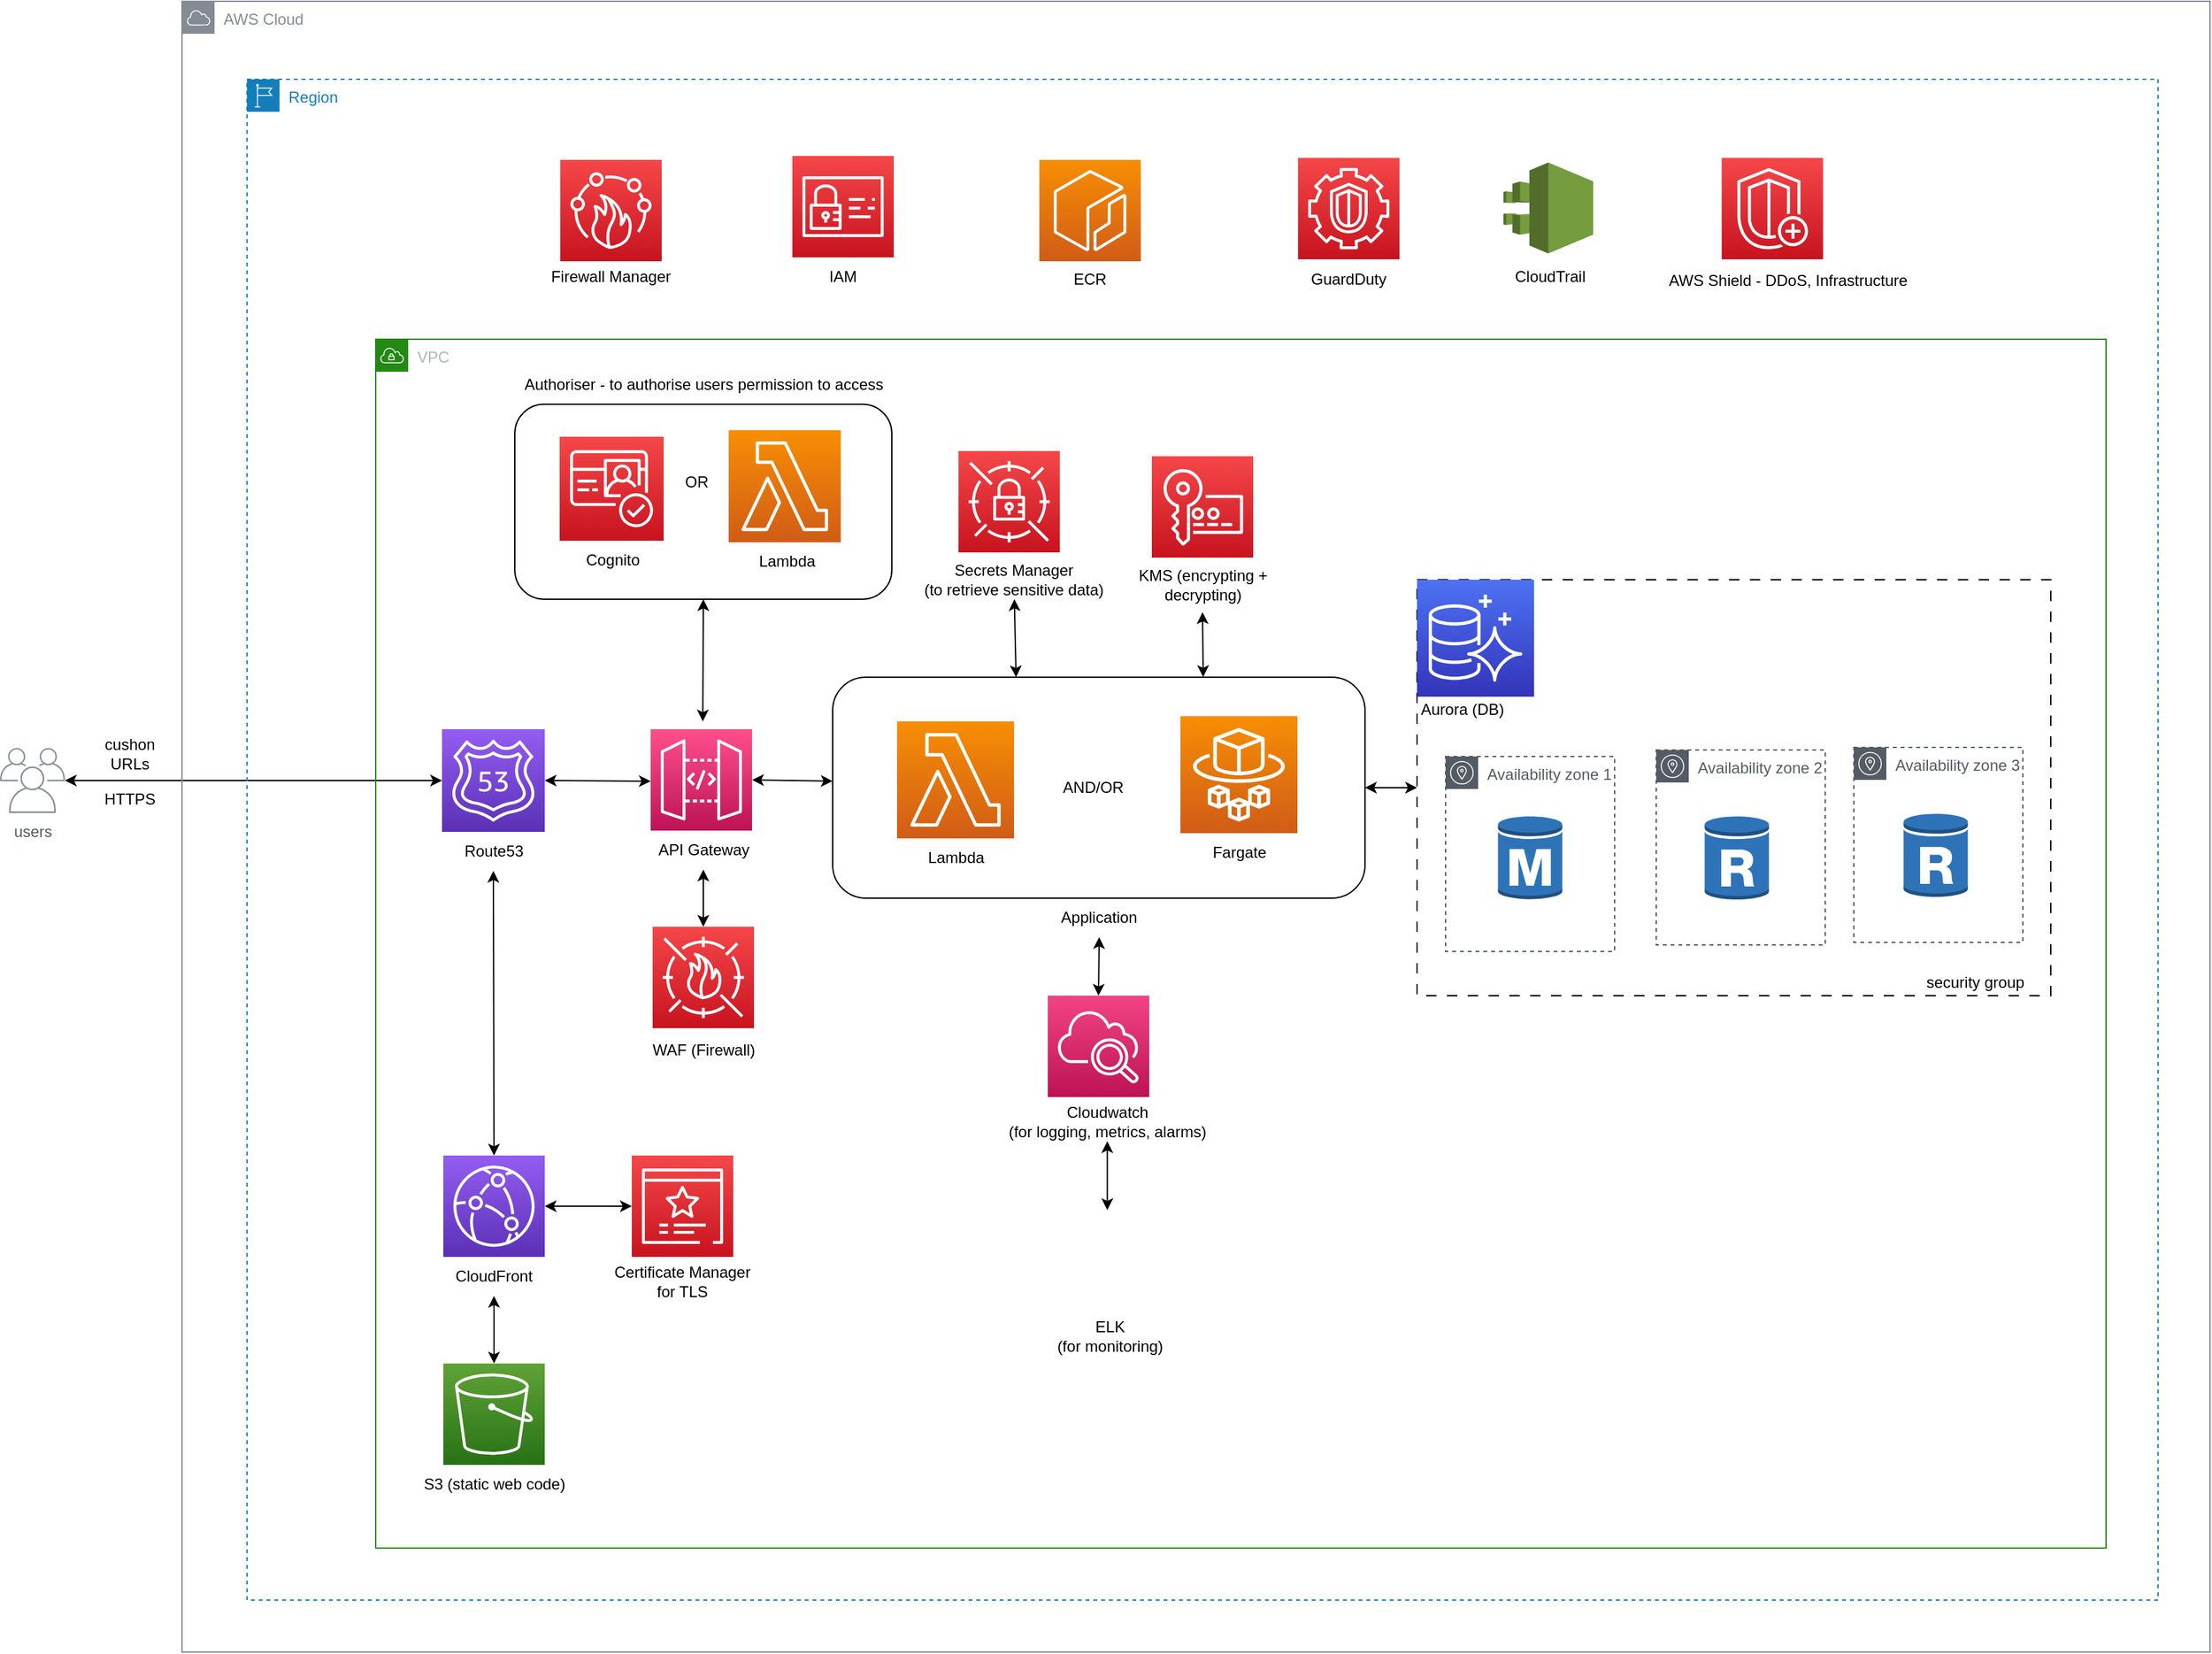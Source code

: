 <mxfile version="21.6.6" type="device">
  <diagram id="Ht1M8jgEwFfnCIfOTk4-" name="Page-1">
    <mxGraphModel dx="5175" dy="2091" grid="1" gridSize="10" guides="1" tooltips="1" connect="1" arrows="1" fold="1" page="1" pageScale="1" pageWidth="2336" pageHeight="1654" math="0" shadow="0">
      <root>
        <mxCell id="0" />
        <mxCell id="1" parent="0" />
        <mxCell id="rve9FBE8nEOOU07aJZPF-2" value="" style="endArrow=classic;startArrow=classic;html=1;rounded=0;entryX=0;entryY=0.5;entryDx=0;entryDy=0;entryPerimeter=0;" edge="1" parent="1" source="rve9FBE8nEOOU07aJZPF-46" target="rve9FBE8nEOOU07aJZPF-3">
          <mxGeometry width="50" height="50" relative="1" as="geometry">
            <mxPoint x="529.5" y="689.071" as="sourcePoint" />
            <mxPoint x="599.5" y="689" as="targetPoint" />
          </mxGeometry>
        </mxCell>
        <mxCell id="rve9FBE8nEOOU07aJZPF-5" value="" style="group" vertex="1" connectable="0" parent="1">
          <mxGeometry x="670" y="720" width="79" height="109" as="geometry" />
        </mxCell>
        <mxCell id="rve9FBE8nEOOU07aJZPF-3" value="" style="sketch=0;points=[[0,0,0],[0.25,0,0],[0.5,0,0],[0.75,0,0],[1,0,0],[0,1,0],[0.25,1,0],[0.5,1,0],[0.75,1,0],[1,1,0],[0,0.25,0],[0,0.5,0],[0,0.75,0],[1,0.25,0],[1,0.5,0],[1,0.75,0]];outlineConnect=0;fontColor=#232F3E;gradientColor=#945DF2;gradientDirection=north;fillColor=#5A30B5;strokeColor=#ffffff;dashed=0;verticalLabelPosition=bottom;verticalAlign=top;align=center;html=1;fontSize=12;fontStyle=0;aspect=fixed;shape=mxgraph.aws4.resourceIcon;resIcon=mxgraph.aws4.route_53;" vertex="1" parent="rve9FBE8nEOOU07aJZPF-5">
          <mxGeometry width="79" height="79" as="geometry" />
        </mxCell>
        <mxCell id="rve9FBE8nEOOU07aJZPF-4" value="Route53" style="text;html=1;strokeColor=none;fillColor=none;align=center;verticalAlign=middle;whiteSpace=wrap;rounded=0;" vertex="1" parent="rve9FBE8nEOOU07aJZPF-5">
          <mxGeometry x="9.5" y="79" width="60" height="30" as="geometry" />
        </mxCell>
        <mxCell id="rve9FBE8nEOOU07aJZPF-6" value="" style="endArrow=classic;startArrow=classic;html=1;rounded=0;entryX=0.5;entryY=1;entryDx=0;entryDy=0;exitX=0.5;exitY=0;exitDx=0;exitDy=0;exitPerimeter=0;" edge="1" parent="1" source="rve9FBE8nEOOU07aJZPF-7" target="rve9FBE8nEOOU07aJZPF-4">
          <mxGeometry width="50" height="50" relative="1" as="geometry">
            <mxPoint x="730.5" y="1048" as="sourcePoint" />
            <mxPoint x="720.5" y="849" as="targetPoint" />
          </mxGeometry>
        </mxCell>
        <mxCell id="rve9FBE8nEOOU07aJZPF-9" value="" style="group" vertex="1" connectable="0" parent="1">
          <mxGeometry x="671" y="940" width="109" height="177" as="geometry" />
        </mxCell>
        <mxCell id="rve9FBE8nEOOU07aJZPF-7" value="" style="sketch=0;points=[[0,0,0],[0.25,0,0],[0.5,0,0],[0.75,0,0],[1,0,0],[0,1,0],[0.25,1,0],[0.5,1,0],[0.75,1,0],[1,1,0],[0,0.25,0],[0,0.5,0],[0,0.75,0],[1,0.25,0],[1,0.5,0],[1,0.75,0]];outlineConnect=0;fontColor=#232F3E;gradientColor=#945DF2;gradientDirection=north;fillColor=#5A30B5;strokeColor=#ffffff;dashed=0;verticalLabelPosition=bottom;verticalAlign=top;align=center;html=1;fontSize=12;fontStyle=0;aspect=fixed;shape=mxgraph.aws4.resourceIcon;resIcon=mxgraph.aws4.cloudfront;" vertex="1" parent="rve9FBE8nEOOU07aJZPF-9">
          <mxGeometry y="108" width="78" height="78" as="geometry" />
        </mxCell>
        <mxCell id="rve9FBE8nEOOU07aJZPF-11" value="" style="endArrow=classic;startArrow=classic;html=1;rounded=0;entryX=0.5;entryY=1;entryDx=0;entryDy=0;exitX=0.5;exitY=0;exitDx=0;exitDy=0;exitPerimeter=0;" edge="1" parent="1" source="rve9FBE8nEOOU07aJZPF-10" target="rve9FBE8nEOOU07aJZPF-8">
          <mxGeometry width="50" height="50" relative="1" as="geometry">
            <mxPoint x="729.5" y="1208" as="sourcePoint" />
            <mxPoint x="1510.5" y="938" as="targetPoint" />
          </mxGeometry>
        </mxCell>
        <mxCell id="rve9FBE8nEOOU07aJZPF-13" value="" style="group" vertex="1" connectable="0" parent="1">
          <mxGeometry x="671" y="1208" width="130" height="108" as="geometry" />
        </mxCell>
        <mxCell id="rve9FBE8nEOOU07aJZPF-10" value="" style="sketch=0;points=[[0,0,0],[0.25,0,0],[0.5,0,0],[0.75,0,0],[1,0,0],[0,1,0],[0.25,1,0],[0.5,1,0],[0.75,1,0],[1,1,0],[0,0.25,0],[0,0.5,0],[0,0.75,0],[1,0.25,0],[1,0.5,0],[1,0.75,0]];outlineConnect=0;fontColor=#232F3E;gradientColor=#60A337;gradientDirection=north;fillColor=#277116;strokeColor=#ffffff;dashed=0;verticalLabelPosition=bottom;verticalAlign=top;align=center;html=1;fontSize=12;fontStyle=0;aspect=fixed;shape=mxgraph.aws4.resourceIcon;resIcon=mxgraph.aws4.s3;" vertex="1" parent="rve9FBE8nEOOU07aJZPF-13">
          <mxGeometry width="78" height="78" as="geometry" />
        </mxCell>
        <mxCell id="rve9FBE8nEOOU07aJZPF-12" value="S3 (static web code)" style="text;html=1;strokeColor=none;fillColor=none;align=center;verticalAlign=middle;whiteSpace=wrap;rounded=0;" vertex="1" parent="rve9FBE8nEOOU07aJZPF-13">
          <mxGeometry x="-21.5" y="78" width="121" height="30" as="geometry" />
        </mxCell>
        <mxCell id="rve9FBE8nEOOU07aJZPF-14" value="" style="endArrow=classic;startArrow=classic;html=1;rounded=0;exitX=1;exitY=0.5;exitDx=0;exitDy=0;exitPerimeter=0;" edge="1" parent="1" source="rve9FBE8nEOOU07aJZPF-3">
          <mxGeometry width="50" height="50" relative="1" as="geometry">
            <mxPoint x="769.5" y="759.5" as="sourcePoint" />
            <mxPoint x="830.5" y="760" as="targetPoint" />
          </mxGeometry>
        </mxCell>
        <mxCell id="rve9FBE8nEOOU07aJZPF-17" value="" style="endArrow=classic;startArrow=classic;html=1;rounded=0;exitX=1;exitY=0.5;exitDx=0;exitDy=0;exitPerimeter=0;" edge="1" parent="1" source="rve9FBE8nEOOU07aJZPF-15">
          <mxGeometry width="50" height="50" relative="1" as="geometry">
            <mxPoint x="1470.5" y="850" as="sourcePoint" />
            <mxPoint x="970.5" y="760" as="targetPoint" />
          </mxGeometry>
        </mxCell>
        <mxCell id="rve9FBE8nEOOU07aJZPF-18" value="" style="rounded=1;whiteSpace=wrap;html=1;" vertex="1" parent="1">
          <mxGeometry x="970.5" y="680" width="409.5" height="170" as="geometry" />
        </mxCell>
        <mxCell id="rve9FBE8nEOOU07aJZPF-25" value="" style="group" vertex="1" connectable="0" parent="1">
          <mxGeometry x="830.5" y="720" width="81" height="108" as="geometry" />
        </mxCell>
        <mxCell id="rve9FBE8nEOOU07aJZPF-15" value="" style="sketch=0;points=[[0,0,0],[0.25,0,0],[0.5,0,0],[0.75,0,0],[1,0,0],[0,1,0],[0.25,1,0],[0.5,1,0],[0.75,1,0],[1,1,0],[0,0.25,0],[0,0.5,0],[0,0.75,0],[1,0.25,0],[1,0.5,0],[1,0.75,0]];outlineConnect=0;fontColor=#232F3E;gradientColor=#FF4F8B;gradientDirection=north;fillColor=#BC1356;strokeColor=#ffffff;dashed=0;verticalLabelPosition=bottom;verticalAlign=top;align=center;html=1;fontSize=12;fontStyle=0;aspect=fixed;shape=mxgraph.aws4.resourceIcon;resIcon=mxgraph.aws4.api_gateway;" vertex="1" parent="rve9FBE8nEOOU07aJZPF-25">
          <mxGeometry width="78" height="78" as="geometry" />
        </mxCell>
        <mxCell id="rve9FBE8nEOOU07aJZPF-16" value="API Gateway" style="text;html=1;strokeColor=none;fillColor=none;align=center;verticalAlign=middle;whiteSpace=wrap;rounded=0;" vertex="1" parent="rve9FBE8nEOOU07aJZPF-25">
          <mxGeometry y="78" width="81" height="30" as="geometry" />
        </mxCell>
        <mxCell id="rve9FBE8nEOOU07aJZPF-26" value="" style="group" vertex="1" connectable="0" parent="1">
          <mxGeometry x="1020" y="714" width="90" height="120" as="geometry" />
        </mxCell>
        <mxCell id="rve9FBE8nEOOU07aJZPF-20" value="" style="sketch=0;points=[[0,0,0],[0.25,0,0],[0.5,0,0],[0.75,0,0],[1,0,0],[0,1,0],[0.25,1,0],[0.5,1,0],[0.75,1,0],[1,1,0],[0,0.25,0],[0,0.5,0],[0,0.75,0],[1,0.25,0],[1,0.5,0],[1,0.75,0]];outlineConnect=0;fontColor=#232F3E;gradientColor=#F78E04;gradientDirection=north;fillColor=#D05C17;strokeColor=#ffffff;dashed=0;verticalLabelPosition=bottom;verticalAlign=top;align=center;html=1;fontSize=12;fontStyle=0;aspect=fixed;shape=mxgraph.aws4.resourceIcon;resIcon=mxgraph.aws4.lambda;" vertex="1" parent="rve9FBE8nEOOU07aJZPF-26">
          <mxGeometry width="90" height="90" as="geometry" />
        </mxCell>
        <mxCell id="rve9FBE8nEOOU07aJZPF-22" value="Lambda" style="text;html=1;strokeColor=none;fillColor=none;align=center;verticalAlign=middle;whiteSpace=wrap;rounded=0;" vertex="1" parent="rve9FBE8nEOOU07aJZPF-26">
          <mxGeometry x="4.5" y="90" width="81" height="30" as="geometry" />
        </mxCell>
        <mxCell id="rve9FBE8nEOOU07aJZPF-27" value="" style="group" vertex="1" connectable="0" parent="1">
          <mxGeometry x="1238" y="710" width="90" height="120" as="geometry" />
        </mxCell>
        <mxCell id="rve9FBE8nEOOU07aJZPF-21" value="" style="sketch=0;points=[[0,0,0],[0.25,0,0],[0.5,0,0],[0.75,0,0],[1,0,0],[0,1,0],[0.25,1,0],[0.5,1,0],[0.75,1,0],[1,1,0],[0,0.25,0],[0,0.5,0],[0,0.75,0],[1,0.25,0],[1,0.5,0],[1,0.75,0]];outlineConnect=0;fontColor=#232F3E;gradientColor=#F78E04;gradientDirection=north;fillColor=#D05C17;strokeColor=#ffffff;dashed=0;verticalLabelPosition=bottom;verticalAlign=top;align=center;html=1;fontSize=12;fontStyle=0;aspect=fixed;shape=mxgraph.aws4.resourceIcon;resIcon=mxgraph.aws4.fargate;" vertex="1" parent="rve9FBE8nEOOU07aJZPF-27">
          <mxGeometry width="90" height="90" as="geometry" />
        </mxCell>
        <mxCell id="rve9FBE8nEOOU07aJZPF-23" value="Fargate" style="text;html=1;strokeColor=none;fillColor=none;align=center;verticalAlign=middle;whiteSpace=wrap;rounded=0;" vertex="1" parent="rve9FBE8nEOOU07aJZPF-27">
          <mxGeometry x="4.5" y="90" width="81" height="30" as="geometry" />
        </mxCell>
        <mxCell id="rve9FBE8nEOOU07aJZPF-28" value="" style="endArrow=classic;startArrow=classic;html=1;rounded=0;exitX=1;exitY=0.5;exitDx=0;exitDy=0;entryX=0;entryY=0.5;entryDx=0;entryDy=0;" edge="1" parent="1" source="rve9FBE8nEOOU07aJZPF-18" target="rve9FBE8nEOOU07aJZPF-69">
          <mxGeometry width="50" height="50" relative="1" as="geometry">
            <mxPoint x="1470.5" y="850" as="sourcePoint" />
            <mxPoint x="1330.5" y="760" as="targetPoint" />
          </mxGeometry>
        </mxCell>
        <mxCell id="rve9FBE8nEOOU07aJZPF-30" value="" style="endArrow=classic;startArrow=classic;html=1;rounded=0;entryX=0.5;entryY=1;entryDx=0;entryDy=0;" edge="1" parent="1" target="rve9FBE8nEOOU07aJZPF-31">
          <mxGeometry width="50" height="50" relative="1" as="geometry">
            <mxPoint x="870.6" y="714" as="sourcePoint" />
            <mxPoint x="870.5" y="630" as="targetPoint" />
          </mxGeometry>
        </mxCell>
        <mxCell id="rve9FBE8nEOOU07aJZPF-31" value="" style="rounded=1;whiteSpace=wrap;html=1;" vertex="1" parent="1">
          <mxGeometry x="726" y="470" width="290" height="150" as="geometry" />
        </mxCell>
        <mxCell id="rve9FBE8nEOOU07aJZPF-32" value="Authoriser - to authorise users permission to access" style="text;html=1;strokeColor=none;fillColor=none;align=center;verticalAlign=middle;whiteSpace=wrap;rounded=0;" vertex="1" parent="1">
          <mxGeometry x="730.5" y="440" width="281" height="30" as="geometry" />
        </mxCell>
        <mxCell id="rve9FBE8nEOOU07aJZPF-33" value="" style="group" vertex="1" connectable="0" parent="1">
          <mxGeometry x="890.5" y="490" width="90" height="115" as="geometry" />
        </mxCell>
        <mxCell id="rve9FBE8nEOOU07aJZPF-34" value="" style="sketch=0;points=[[0,0,0],[0.25,0,0],[0.5,0,0],[0.75,0,0],[1,0,0],[0,1,0],[0.25,1,0],[0.5,1,0],[0.75,1,0],[1,1,0],[0,0.25,0],[0,0.5,0],[0,0.75,0],[1,0.25,0],[1,0.5,0],[1,0.75,0]];outlineConnect=0;fontColor=#232F3E;gradientColor=#F78E04;gradientDirection=north;fillColor=#D05C17;strokeColor=#ffffff;dashed=0;verticalLabelPosition=bottom;verticalAlign=top;align=center;html=1;fontSize=12;fontStyle=0;aspect=fixed;shape=mxgraph.aws4.resourceIcon;resIcon=mxgraph.aws4.lambda;" vertex="1" parent="rve9FBE8nEOOU07aJZPF-33">
          <mxGeometry width="86.25" height="86.25" as="geometry" />
        </mxCell>
        <mxCell id="rve9FBE8nEOOU07aJZPF-35" value="Lambda" style="text;html=1;strokeColor=none;fillColor=none;align=center;verticalAlign=middle;whiteSpace=wrap;rounded=0;" vertex="1" parent="rve9FBE8nEOOU07aJZPF-33">
          <mxGeometry x="4.5" y="86.25" width="81" height="28.75" as="geometry" />
        </mxCell>
        <mxCell id="rve9FBE8nEOOU07aJZPF-36" value="OR" style="text;html=1;strokeColor=none;fillColor=none;align=center;verticalAlign=middle;whiteSpace=wrap;rounded=0;" vertex="1" parent="1">
          <mxGeometry x="850.5" y="515" width="30" height="30" as="geometry" />
        </mxCell>
        <mxCell id="rve9FBE8nEOOU07aJZPF-37" value="" style="sketch=0;points=[[0,0,0],[0.25,0,0],[0.5,0,0],[0.75,0,0],[1,0,0],[0,1,0],[0.25,1,0],[0.5,1,0],[0.75,1,0],[1,1,0],[0,0.25,0],[0,0.5,0],[0,0.75,0],[1,0.25,0],[1,0.5,0],[1,0.75,0]];outlineConnect=0;fontColor=#232F3E;gradientColor=#F54749;gradientDirection=north;fillColor=#C7131F;strokeColor=#ffffff;dashed=0;verticalLabelPosition=bottom;verticalAlign=top;align=center;html=1;fontSize=12;fontStyle=0;aspect=fixed;shape=mxgraph.aws4.resourceIcon;resIcon=mxgraph.aws4.cognito;" vertex="1" parent="1">
          <mxGeometry x="760.5" y="495" width="80" height="80" as="geometry" />
        </mxCell>
        <mxCell id="rve9FBE8nEOOU07aJZPF-38" value="Cognito" style="text;html=1;strokeColor=none;fillColor=none;align=center;verticalAlign=middle;whiteSpace=wrap;rounded=0;" vertex="1" parent="1">
          <mxGeometry x="760.5" y="575" width="81" height="30" as="geometry" />
        </mxCell>
        <mxCell id="rve9FBE8nEOOU07aJZPF-46" value="users" style="sketch=0;outlineConnect=0;gradientColor=none;fontColor=#545B64;strokeColor=none;fillColor=#879196;dashed=0;verticalLabelPosition=bottom;verticalAlign=top;align=center;html=1;fontSize=12;fontStyle=0;aspect=fixed;shape=mxgraph.aws4.illustration_users;pointerEvents=1" vertex="1" parent="1">
          <mxGeometry x="330" y="734.5" width="50" height="50" as="geometry" />
        </mxCell>
        <mxCell id="rve9FBE8nEOOU07aJZPF-49" value="" style="endArrow=classic;startArrow=classic;html=1;rounded=0;exitX=1;exitY=0.5;exitDx=0;exitDy=0;exitPerimeter=0;entryX=0;entryY=0.5;entryDx=0;entryDy=0;entryPerimeter=0;" edge="1" parent="1" source="rve9FBE8nEOOU07aJZPF-7" target="rve9FBE8nEOOU07aJZPF-40">
          <mxGeometry width="50" height="50" relative="1" as="geometry">
            <mxPoint x="769.5" y="1087" as="sourcePoint" />
            <mxPoint x="1660.5" y="809" as="targetPoint" />
          </mxGeometry>
        </mxCell>
        <mxCell id="rve9FBE8nEOOU07aJZPF-51" value="cushon URLs" style="text;html=1;strokeColor=none;fillColor=none;align=center;verticalAlign=middle;whiteSpace=wrap;rounded=0;" vertex="1" parent="1">
          <mxGeometry x="395" y="724" width="70" height="30" as="geometry" />
        </mxCell>
        <mxCell id="rve9FBE8nEOOU07aJZPF-55" value="" style="endArrow=classic;startArrow=classic;html=1;rounded=0;entryX=0.5;entryY=1;entryDx=0;entryDy=0;" edge="1" parent="1" target="rve9FBE8nEOOU07aJZPF-54">
          <mxGeometry width="50" height="50" relative="1" as="geometry">
            <mxPoint x="1111.57" y="680" as="sourcePoint" />
            <mxPoint x="1111.5" y="620" as="targetPoint" />
          </mxGeometry>
        </mxCell>
        <mxCell id="rve9FBE8nEOOU07aJZPF-56" value="" style="endArrow=classic;startArrow=classic;html=1;rounded=0;exitX=0.5;exitY=1;exitDx=0;exitDy=0;entryX=0.5;entryY=0;entryDx=0;entryDy=0;entryPerimeter=0;" edge="1" parent="1" source="rve9FBE8nEOOU07aJZPF-16" target="rve9FBE8nEOOU07aJZPF-45">
          <mxGeometry width="50" height="50" relative="1" as="geometry">
            <mxPoint x="867.75" y="828" as="sourcePoint" />
            <mxPoint x="929.75" y="829" as="targetPoint" />
          </mxGeometry>
        </mxCell>
        <mxCell id="rve9FBE8nEOOU07aJZPF-57" value="" style="group" vertex="1" connectable="0" parent="1">
          <mxGeometry x="810.5" y="872" width="119.25" height="108" as="geometry" />
        </mxCell>
        <mxCell id="rve9FBE8nEOOU07aJZPF-45" value="" style="sketch=0;points=[[0,0,0],[0.25,0,0],[0.5,0,0],[0.75,0,0],[1,0,0],[0,1,0],[0.25,1,0],[0.5,1,0],[0.75,1,0],[1,1,0],[0,0.25,0],[0,0.5,0],[0,0.75,0],[1,0.25,0],[1,0.5,0],[1,0.75,0]];outlineConnect=0;fontColor=#232F3E;gradientColor=#F54749;gradientDirection=north;fillColor=#C7131F;strokeColor=#ffffff;dashed=0;verticalLabelPosition=bottom;verticalAlign=top;align=center;html=1;fontSize=12;fontStyle=0;aspect=fixed;shape=mxgraph.aws4.resourceIcon;resIcon=mxgraph.aws4.waf;" vertex="1" parent="rve9FBE8nEOOU07aJZPF-57">
          <mxGeometry x="21.5" width="78" height="78" as="geometry" />
        </mxCell>
        <mxCell id="rve9FBE8nEOOU07aJZPF-53" value="&lt;br&gt;WAF (Firewall)" style="text;html=1;strokeColor=none;fillColor=none;align=center;verticalAlign=middle;whiteSpace=wrap;rounded=0;" vertex="1" parent="rve9FBE8nEOOU07aJZPF-57">
          <mxGeometry x="1" y="72" width="119.25" height="30" as="geometry" />
        </mxCell>
        <mxCell id="rve9FBE8nEOOU07aJZPF-59" value="" style="group" vertex="1" connectable="0" parent="1">
          <mxGeometry x="1031.25" y="506" width="158" height="114" as="geometry" />
        </mxCell>
        <mxCell id="rve9FBE8nEOOU07aJZPF-44" value="" style="sketch=0;points=[[0,0,0],[0.25,0,0],[0.5,0,0],[0.75,0,0],[1,0,0],[0,1,0],[0.25,1,0],[0.5,1,0],[0.75,1,0],[1,1,0],[0,0.25,0],[0,0.5,0],[0,0.75,0],[1,0.25,0],[1,0.5,0],[1,0.75,0]];outlineConnect=0;fontColor=#232F3E;gradientColor=#F54749;gradientDirection=north;fillColor=#C7131F;strokeColor=#ffffff;dashed=0;verticalLabelPosition=bottom;verticalAlign=top;align=center;html=1;fontSize=12;fontStyle=0;aspect=fixed;shape=mxgraph.aws4.resourceIcon;resIcon=mxgraph.aws4.secrets_manager;" vertex="1" parent="rve9FBE8nEOOU07aJZPF-59">
          <mxGeometry x="36" width="78" height="78" as="geometry" />
        </mxCell>
        <mxCell id="rve9FBE8nEOOU07aJZPF-54" value="Secrets Manager&lt;br&gt;(to retrieve sensitive data)" style="text;html=1;strokeColor=none;fillColor=none;align=center;verticalAlign=middle;whiteSpace=wrap;rounded=0;" vertex="1" parent="rve9FBE8nEOOU07aJZPF-59">
          <mxGeometry y="84" width="158" height="30" as="geometry" />
        </mxCell>
        <mxCell id="rve9FBE8nEOOU07aJZPF-8" value="CloudFront" style="text;html=1;strokeColor=none;fillColor=none;align=center;verticalAlign=middle;whiteSpace=wrap;rounded=0;" vertex="1" parent="1">
          <mxGeometry x="680" y="1126" width="60" height="30" as="geometry" />
        </mxCell>
        <mxCell id="rve9FBE8nEOOU07aJZPF-62" value="" style="group" vertex="1" connectable="0" parent="1">
          <mxGeometry x="800" y="1048" width="110" height="112" as="geometry" />
        </mxCell>
        <mxCell id="rve9FBE8nEOOU07aJZPF-40" value="" style="sketch=0;points=[[0,0,0],[0.25,0,0],[0.5,0,0],[0.75,0,0],[1,0,0],[0,1,0],[0.25,1,0],[0.5,1,0],[0.75,1,0],[1,1,0],[0,0.25,0],[0,0.5,0],[0,0.75,0],[1,0.25,0],[1,0.5,0],[1,0.75,0]];outlineConnect=0;fontColor=#232F3E;gradientColor=#F54749;gradientDirection=north;fillColor=#C7131F;strokeColor=#ffffff;dashed=0;verticalLabelPosition=bottom;verticalAlign=top;align=center;html=1;fontSize=12;fontStyle=0;aspect=fixed;shape=mxgraph.aws4.resourceIcon;resIcon=mxgraph.aws4.certificate_manager_3;" vertex="1" parent="rve9FBE8nEOOU07aJZPF-62">
          <mxGeometry x="16" width="78" height="78" as="geometry" />
        </mxCell>
        <mxCell id="rve9FBE8nEOOU07aJZPF-48" value="Certificate Manager &lt;br&gt;for TLS" style="text;html=1;strokeColor=none;fillColor=none;align=center;verticalAlign=middle;whiteSpace=wrap;rounded=0;" vertex="1" parent="rve9FBE8nEOOU07aJZPF-62">
          <mxGeometry y="82" width="110" height="30" as="geometry" />
        </mxCell>
        <mxCell id="rve9FBE8nEOOU07aJZPF-73" value="HTTPS" style="text;html=1;strokeColor=none;fillColor=none;align=center;verticalAlign=middle;whiteSpace=wrap;rounded=0;" vertex="1" parent="1">
          <mxGeometry x="400" y="761" width="60" height="26" as="geometry" />
        </mxCell>
        <mxCell id="rve9FBE8nEOOU07aJZPF-109" value="VPC" style="points=[[0,0],[0.25,0],[0.5,0],[0.75,0],[1,0],[1,0.25],[1,0.5],[1,0.75],[1,1],[0.75,1],[0.5,1],[0.25,1],[0,1],[0,0.75],[0,0.5],[0,0.25]];outlineConnect=0;gradientColor=none;html=1;whiteSpace=wrap;fontSize=12;fontStyle=0;container=1;pointerEvents=0;collapsible=0;recursiveResize=0;shape=mxgraph.aws4.group;grIcon=mxgraph.aws4.group_vpc;strokeColor=#248814;fillColor=none;verticalAlign=top;align=left;spacingLeft=30;fontColor=#AAB7B8;dashed=0;" vertex="1" parent="1">
          <mxGeometry x="619" y="420" width="1331" height="930" as="geometry" />
        </mxCell>
        <mxCell id="rve9FBE8nEOOU07aJZPF-111" value="Region" style="points=[[0,0],[0.25,0],[0.5,0],[0.75,0],[1,0],[1,0.25],[1,0.5],[1,0.75],[1,1],[0.75,1],[0.5,1],[0.25,1],[0,1],[0,0.75],[0,0.5],[0,0.25]];outlineConnect=0;gradientColor=none;html=1;whiteSpace=wrap;fontSize=12;fontStyle=0;container=1;pointerEvents=0;collapsible=0;recursiveResize=0;shape=mxgraph.aws4.group;grIcon=mxgraph.aws4.group_region;strokeColor=#147EBA;fillColor=none;verticalAlign=top;align=left;spacingLeft=30;fontColor=#147EBA;dashed=1;" vertex="1" parent="1">
          <mxGeometry x="520" y="220" width="1470" height="1170" as="geometry" />
        </mxCell>
        <mxCell id="rve9FBE8nEOOU07aJZPF-77" value="" style="group" vertex="1" connectable="0" parent="rve9FBE8nEOOU07aJZPF-111">
          <mxGeometry x="419.5" y="59" width="78" height="108" as="geometry" />
        </mxCell>
        <mxCell id="rve9FBE8nEOOU07aJZPF-76" value="IAM" style="text;html=1;strokeColor=none;fillColor=none;align=center;verticalAlign=middle;whiteSpace=wrap;rounded=0;" vertex="1" parent="rve9FBE8nEOOU07aJZPF-77">
          <mxGeometry x="14.5" y="78" width="49" height="30" as="geometry" />
        </mxCell>
        <mxCell id="rve9FBE8nEOOU07aJZPF-41" value="" style="sketch=0;points=[[0,0,0],[0.25,0,0],[0.5,0,0],[0.75,0,0],[1,0,0],[0,1,0],[0.25,1,0],[0.5,1,0],[0.75,1,0],[1,1,0],[0,0.25,0],[0,0.5,0],[0,0.75,0],[1,0.25,0],[1,0.5,0],[1,0.75,0]];outlineConnect=0;fontColor=#232F3E;gradientColor=#F54749;gradientDirection=north;fillColor=#C7131F;strokeColor=#ffffff;dashed=0;verticalLabelPosition=bottom;verticalAlign=top;align=center;html=1;fontSize=12;fontStyle=0;aspect=fixed;shape=mxgraph.aws4.resourceIcon;resIcon=mxgraph.aws4.shield;" vertex="1" parent="rve9FBE8nEOOU07aJZPF-111">
          <mxGeometry x="1134.338" y="60.5" width="78" height="78" as="geometry" />
        </mxCell>
        <mxCell id="rve9FBE8nEOOU07aJZPF-65" value="AWS Shield - DDoS, Infrastructure" style="text;html=1;strokeColor=none;fillColor=none;align=center;verticalAlign=middle;whiteSpace=wrap;rounded=0;" vertex="1" parent="rve9FBE8nEOOU07aJZPF-111">
          <mxGeometry x="1082" y="139.5" width="206.67" height="30" as="geometry" />
        </mxCell>
        <mxCell id="rve9FBE8nEOOU07aJZPF-75" value="" style="group" vertex="1" connectable="0" parent="rve9FBE8nEOOU07aJZPF-111">
          <mxGeometry x="230" y="62" width="100" height="105" as="geometry" />
        </mxCell>
        <mxCell id="rve9FBE8nEOOU07aJZPF-67" value="Firewall Manager" style="text;html=1;strokeColor=none;fillColor=none;align=center;verticalAlign=middle;whiteSpace=wrap;rounded=0;" vertex="1" parent="rve9FBE8nEOOU07aJZPF-75">
          <mxGeometry y="75" width="100" height="30" as="geometry" />
        </mxCell>
        <mxCell id="rve9FBE8nEOOU07aJZPF-42" value="" style="sketch=0;points=[[0,0,0],[0.25,0,0],[0.5,0,0],[0.75,0,0],[1,0,0],[0,1,0],[0.25,1,0],[0.5,1,0],[0.75,1,0],[1,1,0],[0,0.25,0],[0,0.5,0],[0,0.75,0],[1,0.25,0],[1,0.5,0],[1,0.75,0]];outlineConnect=0;fontColor=#232F3E;gradientColor=#F54749;gradientDirection=north;fillColor=#C7131F;strokeColor=#ffffff;dashed=0;verticalLabelPosition=bottom;verticalAlign=top;align=center;html=1;fontSize=12;fontStyle=0;aspect=fixed;shape=mxgraph.aws4.resourceIcon;resIcon=mxgraph.aws4.identity_and_access_management;" vertex="1" parent="rve9FBE8nEOOU07aJZPF-111">
          <mxGeometry x="419.5" y="59" width="78" height="78" as="geometry" />
        </mxCell>
        <mxCell id="rve9FBE8nEOOU07aJZPF-43" value="" style="sketch=0;points=[[0,0,0],[0.25,0,0],[0.5,0,0],[0.75,0,0],[1,0,0],[0,1,0],[0.25,1,0],[0.5,1,0],[0.75,1,0],[1,1,0],[0,0.25,0],[0,0.5,0],[0,0.75,0],[1,0.25,0],[1,0.5,0],[1,0.75,0]];outlineConnect=0;fontColor=#232F3E;gradientColor=#F54749;gradientDirection=north;fillColor=#C7131F;strokeColor=#ffffff;dashed=0;verticalLabelPosition=bottom;verticalAlign=top;align=center;html=1;fontSize=12;fontStyle=0;aspect=fixed;shape=mxgraph.aws4.resourceIcon;resIcon=mxgraph.aws4.firewall_manager;" vertex="1" parent="rve9FBE8nEOOU07aJZPF-111">
          <mxGeometry x="241" y="62" width="78" height="78" as="geometry" />
        </mxCell>
        <mxCell id="rve9FBE8nEOOU07aJZPF-97" value="" style="sketch=0;points=[[0,0,0],[0.25,0,0],[0.5,0,0],[0.75,0,0],[1,0,0],[0,1,0],[0.25,1,0],[0.5,1,0],[0.75,1,0],[1,1,0],[0,0.25,0],[0,0.5,0],[0,0.75,0],[1,0.25,0],[1,0.5,0],[1,0.75,0]];outlineConnect=0;fontColor=#232F3E;gradientColor=#F78E04;gradientDirection=north;fillColor=#D05C17;strokeColor=#ffffff;dashed=0;verticalLabelPosition=bottom;verticalAlign=top;align=center;html=1;fontSize=12;fontStyle=0;aspect=fixed;shape=mxgraph.aws4.resourceIcon;resIcon=mxgraph.aws4.ecr;" vertex="1" parent="rve9FBE8nEOOU07aJZPF-111">
          <mxGeometry x="609.5" y="62" width="78" height="78" as="geometry" />
        </mxCell>
        <mxCell id="rve9FBE8nEOOU07aJZPF-98" value="ECR" style="text;html=1;strokeColor=none;fillColor=none;align=center;verticalAlign=middle;whiteSpace=wrap;rounded=0;" vertex="1" parent="rve9FBE8nEOOU07aJZPF-111">
          <mxGeometry x="624" y="138.5" width="49" height="30" as="geometry" />
        </mxCell>
        <mxCell id="rve9FBE8nEOOU07aJZPF-99" value="" style="sketch=0;points=[[0,0,0],[0.25,0,0],[0.5,0,0],[0.75,0,0],[1,0,0],[0,1,0],[0.25,1,0],[0.5,1,0],[0.75,1,0],[1,1,0],[0,0.25,0],[0,0.5,0],[0,0.75,0],[1,0.25,0],[1,0.5,0],[1,0.75,0]];outlineConnect=0;fontColor=#232F3E;gradientColor=#F54749;gradientDirection=north;fillColor=#C7131F;strokeColor=#ffffff;dashed=0;verticalLabelPosition=bottom;verticalAlign=top;align=center;html=1;fontSize=12;fontStyle=0;aspect=fixed;shape=mxgraph.aws4.resourceIcon;resIcon=mxgraph.aws4.guardduty;" vertex="1" parent="rve9FBE8nEOOU07aJZPF-111">
          <mxGeometry x="808.5" y="60.5" width="78" height="78" as="geometry" />
        </mxCell>
        <mxCell id="rve9FBE8nEOOU07aJZPF-100" value="GuardDuty" style="text;html=1;strokeColor=none;fillColor=none;align=center;verticalAlign=middle;whiteSpace=wrap;rounded=0;" vertex="1" parent="rve9FBE8nEOOU07aJZPF-111">
          <mxGeometry x="823" y="138.5" width="49" height="30" as="geometry" />
        </mxCell>
        <mxCell id="rve9FBE8nEOOU07aJZPF-101" value="" style="outlineConnect=0;dashed=0;verticalLabelPosition=bottom;verticalAlign=top;align=center;html=1;shape=mxgraph.aws3.cloudtrail;fillColor=#759C3E;gradientColor=none;" vertex="1" parent="rve9FBE8nEOOU07aJZPF-111">
          <mxGeometry x="966.5" y="64" width="69" height="70" as="geometry" />
        </mxCell>
        <mxCell id="rve9FBE8nEOOU07aJZPF-104" value="CloudTrail" style="text;html=1;strokeColor=none;fillColor=none;align=center;verticalAlign=middle;whiteSpace=wrap;rounded=0;" vertex="1" parent="rve9FBE8nEOOU07aJZPF-111">
          <mxGeometry x="977.5" y="137" width="49" height="30" as="geometry" />
        </mxCell>
        <mxCell id="rve9FBE8nEOOU07aJZPF-105" value="" style="sketch=0;points=[[0,0,0],[0.25,0,0],[0.5,0,0],[0.75,0,0],[1,0,0],[0,1,0],[0.25,1,0],[0.5,1,0],[0.75,1,0],[1,1,0],[0,0.25,0],[0,0.5,0],[0,0.75,0],[1,0.25,0],[1,0.5,0],[1,0.75,0]];outlineConnect=0;fontColor=#232F3E;gradientColor=#F54749;gradientDirection=north;fillColor=#C7131F;strokeColor=#ffffff;dashed=0;verticalLabelPosition=bottom;verticalAlign=top;align=center;html=1;fontSize=12;fontStyle=0;aspect=fixed;shape=mxgraph.aws4.resourceIcon;resIcon=mxgraph.aws4.key_management_service;" vertex="1" parent="rve9FBE8nEOOU07aJZPF-111">
          <mxGeometry x="696" y="290" width="78" height="78" as="geometry" />
        </mxCell>
        <mxCell id="rve9FBE8nEOOU07aJZPF-106" value="KMS (encrypting + decrypting)" style="text;html=1;strokeColor=none;fillColor=none;align=center;verticalAlign=middle;whiteSpace=wrap;rounded=0;" vertex="1" parent="rve9FBE8nEOOU07aJZPF-111">
          <mxGeometry x="665.5" y="368" width="139" height="42" as="geometry" />
        </mxCell>
        <mxCell id="rve9FBE8nEOOU07aJZPF-92" value="" style="group" vertex="1" connectable="0" parent="rve9FBE8nEOOU07aJZPF-111">
          <mxGeometry x="900" y="385" width="487.5" height="320" as="geometry" />
        </mxCell>
        <mxCell id="rve9FBE8nEOOU07aJZPF-69" value="" style="rounded=0;whiteSpace=wrap;html=1;fillColor=none;dashed=1;dashPattern=8 8;container=0;" vertex="1" parent="rve9FBE8nEOOU07aJZPF-92">
          <mxGeometry width="487.498" height="320" as="geometry" />
        </mxCell>
        <mxCell id="rve9FBE8nEOOU07aJZPF-29" value="" style="sketch=0;points=[[0,0,0],[0.25,0,0],[0.5,0,0],[0.75,0,0],[1,0,0],[0,1,0],[0.25,1,0],[0.5,1,0],[0.75,1,0],[1,1,0],[0,0.25,0],[0,0.5,0],[0,0.75,0],[1,0.25,0],[1,0.5,0],[1,0.75,0]];outlineConnect=0;fontColor=#232F3E;gradientColor=#4D72F3;gradientDirection=north;fillColor=#3334B9;strokeColor=#ffffff;dashed=0;verticalLabelPosition=bottom;verticalAlign=top;align=center;html=1;fontSize=12;fontStyle=0;aspect=fixed;shape=mxgraph.aws4.resourceIcon;resIcon=mxgraph.aws4.aurora;" vertex="1" parent="rve9FBE8nEOOU07aJZPF-92">
          <mxGeometry width="90" height="90" as="geometry" />
        </mxCell>
        <mxCell id="rve9FBE8nEOOU07aJZPF-74" value="security group" style="text;html=1;strokeColor=none;fillColor=none;align=center;verticalAlign=middle;whiteSpace=wrap;rounded=0;" vertex="1" parent="rve9FBE8nEOOU07aJZPF-92">
          <mxGeometry x="370.809" y="300" width="116.691" height="20" as="geometry" />
        </mxCell>
        <mxCell id="rve9FBE8nEOOU07aJZPF-61" value="Aurora (DB)" style="text;html=1;strokeColor=none;fillColor=none;align=center;verticalAlign=middle;whiteSpace=wrap;rounded=0;" vertex="1" parent="rve9FBE8nEOOU07aJZPF-92">
          <mxGeometry x="-0.0" y="90" width="70.0" height="20" as="geometry" />
        </mxCell>
        <mxCell id="rve9FBE8nEOOU07aJZPF-96" value="" style="group" vertex="1" connectable="0" parent="rve9FBE8nEOOU07aJZPF-92">
          <mxGeometry x="336" y="129" width="130" height="150" as="geometry" />
        </mxCell>
        <mxCell id="rve9FBE8nEOOU07aJZPF-88" value="Availability zone 3" style="sketch=0;outlineConnect=0;gradientColor=none;html=1;whiteSpace=wrap;fontSize=12;fontStyle=0;shape=mxgraph.aws4.group;grIcon=mxgraph.aws4.group_availability_zone;strokeColor=#545B64;fillColor=none;verticalAlign=top;align=left;spacingLeft=30;fontColor=#545B64;dashed=1;" vertex="1" parent="rve9FBE8nEOOU07aJZPF-96">
          <mxGeometry width="130" height="150" as="geometry" />
        </mxCell>
        <mxCell id="rve9FBE8nEOOU07aJZPF-91" value="" style="outlineConnect=0;dashed=0;verticalLabelPosition=bottom;verticalAlign=top;align=center;html=1;shape=mxgraph.aws3.rds_db_instance_read_replica;fillColor=#2E73B8;gradientColor=none;" vertex="1" parent="rve9FBE8nEOOU07aJZPF-96">
          <mxGeometry x="38.25" y="50" width="49.5" height="66" as="geometry" />
        </mxCell>
        <mxCell id="rve9FBE8nEOOU07aJZPF-95" value="" style="group" vertex="1" connectable="0" parent="rve9FBE8nEOOU07aJZPF-92">
          <mxGeometry x="184" y="131" width="130" height="150" as="geometry" />
        </mxCell>
        <mxCell id="rve9FBE8nEOOU07aJZPF-87" value="Availability zone 2" style="sketch=0;outlineConnect=0;gradientColor=none;html=1;whiteSpace=wrap;fontSize=12;fontStyle=0;shape=mxgraph.aws4.group;grIcon=mxgraph.aws4.group_availability_zone;strokeColor=#545B64;fillColor=none;verticalAlign=top;align=left;spacingLeft=30;fontColor=#545B64;dashed=1;" vertex="1" parent="rve9FBE8nEOOU07aJZPF-95">
          <mxGeometry width="130" height="150" as="geometry" />
        </mxCell>
        <mxCell id="rve9FBE8nEOOU07aJZPF-90" value="" style="outlineConnect=0;dashed=0;verticalLabelPosition=bottom;verticalAlign=top;align=center;html=1;shape=mxgraph.aws3.rds_db_instance_read_replica;fillColor=#2E73B8;gradientColor=none;" vertex="1" parent="rve9FBE8nEOOU07aJZPF-95">
          <mxGeometry x="37.25" y="50" width="49.5" height="66" as="geometry" />
        </mxCell>
        <mxCell id="rve9FBE8nEOOU07aJZPF-94" value="" style="group" vertex="1" connectable="0" parent="rve9FBE8nEOOU07aJZPF-92">
          <mxGeometry x="30" y="131" width="130" height="150" as="geometry" />
        </mxCell>
        <mxCell id="rve9FBE8nEOOU07aJZPF-86" value="Availability zone 1" style="sketch=0;outlineConnect=0;gradientColor=none;html=1;whiteSpace=wrap;fontSize=12;fontStyle=0;shape=mxgraph.aws4.group;grIcon=mxgraph.aws4.group_availability_zone;strokeColor=#545B64;fillColor=none;verticalAlign=top;align=left;spacingLeft=30;fontColor=#545B64;dashed=1;" vertex="1" parent="rve9FBE8nEOOU07aJZPF-94">
          <mxGeometry x="-8" y="5" width="130" height="150" as="geometry" />
        </mxCell>
        <mxCell id="rve9FBE8nEOOU07aJZPF-89" value="" style="outlineConnect=0;dashed=0;verticalLabelPosition=bottom;verticalAlign=top;align=center;html=1;shape=mxgraph.aws3.rds_db_instance;fillColor=#2E73B8;gradientColor=none;" vertex="1" parent="rve9FBE8nEOOU07aJZPF-94">
          <mxGeometry x="32.25" y="50" width="49.5" height="66" as="geometry" />
        </mxCell>
        <mxCell id="rve9FBE8nEOOU07aJZPF-24" value="AND/OR" style="text;html=1;strokeColor=none;fillColor=none;align=center;verticalAlign=middle;whiteSpace=wrap;rounded=0;" vertex="1" parent="rve9FBE8nEOOU07aJZPF-111">
          <mxGeometry x="635.5" y="530" width="30" height="30" as="geometry" />
        </mxCell>
        <mxCell id="rve9FBE8nEOOU07aJZPF-19" value="Application" style="text;html=1;strokeColor=none;fillColor=none;align=center;verticalAlign=middle;whiteSpace=wrap;rounded=0;" vertex="1" parent="rve9FBE8nEOOU07aJZPF-111">
          <mxGeometry x="615" y="630" width="81" height="30" as="geometry" />
        </mxCell>
        <mxCell id="rve9FBE8nEOOU07aJZPF-39" value="" style="endArrow=classic;startArrow=classic;html=1;rounded=0;exitX=0.5;exitY=0;exitDx=0;exitDy=0;exitPerimeter=0;entryX=0.5;entryY=1;entryDx=0;entryDy=0;" edge="1" parent="rve9FBE8nEOOU07aJZPF-111" source="rve9FBE8nEOOU07aJZPF-47" target="rve9FBE8nEOOU07aJZPF-19">
          <mxGeometry width="50" height="50" relative="1" as="geometry">
            <mxPoint x="596.5" y="720" as="sourcePoint" />
            <mxPoint x="590.5" y="660" as="targetPoint" />
          </mxGeometry>
        </mxCell>
        <mxCell id="rve9FBE8nEOOU07aJZPF-84" value="" style="endArrow=classic;startArrow=classic;html=1;rounded=0;exitX=0.5;exitY=0;exitDx=0;exitDy=0;entryX=0.5;entryY=1;entryDx=0;entryDy=0;" edge="1" parent="rve9FBE8nEOOU07aJZPF-111" source="rve9FBE8nEOOU07aJZPF-83" target="rve9FBE8nEOOU07aJZPF-50">
          <mxGeometry width="50" height="50" relative="1" as="geometry">
            <mxPoint x="649.5" y="926" as="sourcePoint" />
            <mxPoint x="649.5" y="870" as="targetPoint" />
          </mxGeometry>
        </mxCell>
        <mxCell id="rve9FBE8nEOOU07aJZPF-60" value="" style="group" vertex="1" connectable="0" parent="rve9FBE8nEOOU07aJZPF-111">
          <mxGeometry x="576" y="705" width="171.5" height="112" as="geometry" />
        </mxCell>
        <mxCell id="rve9FBE8nEOOU07aJZPF-47" value="" style="sketch=0;points=[[0,0,0],[0.25,0,0],[0.5,0,0],[0.75,0,0],[1,0,0],[0,1,0],[0.25,1,0],[0.5,1,0],[0.75,1,0],[1,1,0],[0,0.25,0],[0,0.5,0],[0,0.75,0],[1,0.25,0],[1,0.5,0],[1,0.75,0]];points=[[0,0,0],[0.25,0,0],[0.5,0,0],[0.75,0,0],[1,0,0],[0,1,0],[0.25,1,0],[0.5,1,0],[0.75,1,0],[1,1,0],[0,0.25,0],[0,0.5,0],[0,0.75,0],[1,0.25,0],[1,0.5,0],[1,0.75,0]];outlineConnect=0;fontColor=#232F3E;gradientColor=#F34482;gradientDirection=north;fillColor=#BC1356;strokeColor=#ffffff;dashed=0;verticalLabelPosition=bottom;verticalAlign=top;align=center;html=1;fontSize=12;fontStyle=0;aspect=fixed;shape=mxgraph.aws4.resourceIcon;resIcon=mxgraph.aws4.cloudwatch_2;" vertex="1" parent="rve9FBE8nEOOU07aJZPF-60">
          <mxGeometry x="40" width="78" height="78" as="geometry" />
        </mxCell>
        <mxCell id="rve9FBE8nEOOU07aJZPF-50" value="Cloudwatch&lt;br&gt;(for logging, metrics, alarms)" style="text;html=1;strokeColor=none;fillColor=none;align=center;verticalAlign=middle;whiteSpace=wrap;rounded=0;" vertex="1" parent="rve9FBE8nEOOU07aJZPF-60">
          <mxGeometry y="82" width="171.5" height="30" as="geometry" />
        </mxCell>
        <mxCell id="rve9FBE8nEOOU07aJZPF-113" value="" style="group" vertex="1" connectable="0" parent="rve9FBE8nEOOU07aJZPF-111">
          <mxGeometry x="615.0" y="870" width="97.88" height="112" as="geometry" />
        </mxCell>
        <mxCell id="rve9FBE8nEOOU07aJZPF-83" value="" style="shape=image;verticalLabelPosition=bottom;labelBackgroundColor=default;verticalAlign=top;aspect=fixed;imageAspect=0;image=https://images.contentstack.io/v3/assets/bltefdd0b53724fa2ce/blt601c406b0b5af740/620577381692951393fdf8d6/elastic-logo-cluster.svg;" vertex="1" parent="rve9FBE8nEOOU07aJZPF-113">
          <mxGeometry x="6.56" width="80.39" height="80" as="geometry" />
        </mxCell>
        <mxCell id="rve9FBE8nEOOU07aJZPF-85" value="ELK&lt;br&gt;(for monitoring)" style="text;html=1;strokeColor=none;fillColor=none;align=center;verticalAlign=middle;whiteSpace=wrap;rounded=0;" vertex="1" parent="rve9FBE8nEOOU07aJZPF-113">
          <mxGeometry y="82" width="97.88" height="30" as="geometry" />
        </mxCell>
        <mxCell id="rve9FBE8nEOOU07aJZPF-114" value="AWS Cloud" style="sketch=0;outlineConnect=0;gradientColor=none;html=1;whiteSpace=wrap;fontSize=12;fontStyle=0;shape=mxgraph.aws4.group;grIcon=mxgraph.aws4.group_aws_cloud;strokeColor=#858B94;fillColor=none;verticalAlign=top;align=left;spacingLeft=30;fontColor=#858B94;dashed=0;" vertex="1" parent="rve9FBE8nEOOU07aJZPF-111">
          <mxGeometry x="-50" y="-60" width="1560" height="1270" as="geometry" />
        </mxCell>
        <mxCell id="rve9FBE8nEOOU07aJZPF-112" value="" style="endArrow=classic;startArrow=classic;html=1;rounded=0;entryX=0.5;entryY=1;entryDx=0;entryDy=0;exitX=0.696;exitY=-0.001;exitDx=0;exitDy=0;exitPerimeter=0;" edge="1" parent="1" source="rve9FBE8nEOOU07aJZPF-18" target="rve9FBE8nEOOU07aJZPF-106">
          <mxGeometry width="50" height="50" relative="1" as="geometry">
            <mxPoint x="590" y="940" as="sourcePoint" />
            <mxPoint x="640" y="890" as="targetPoint" />
          </mxGeometry>
        </mxCell>
      </root>
    </mxGraphModel>
  </diagram>
</mxfile>
